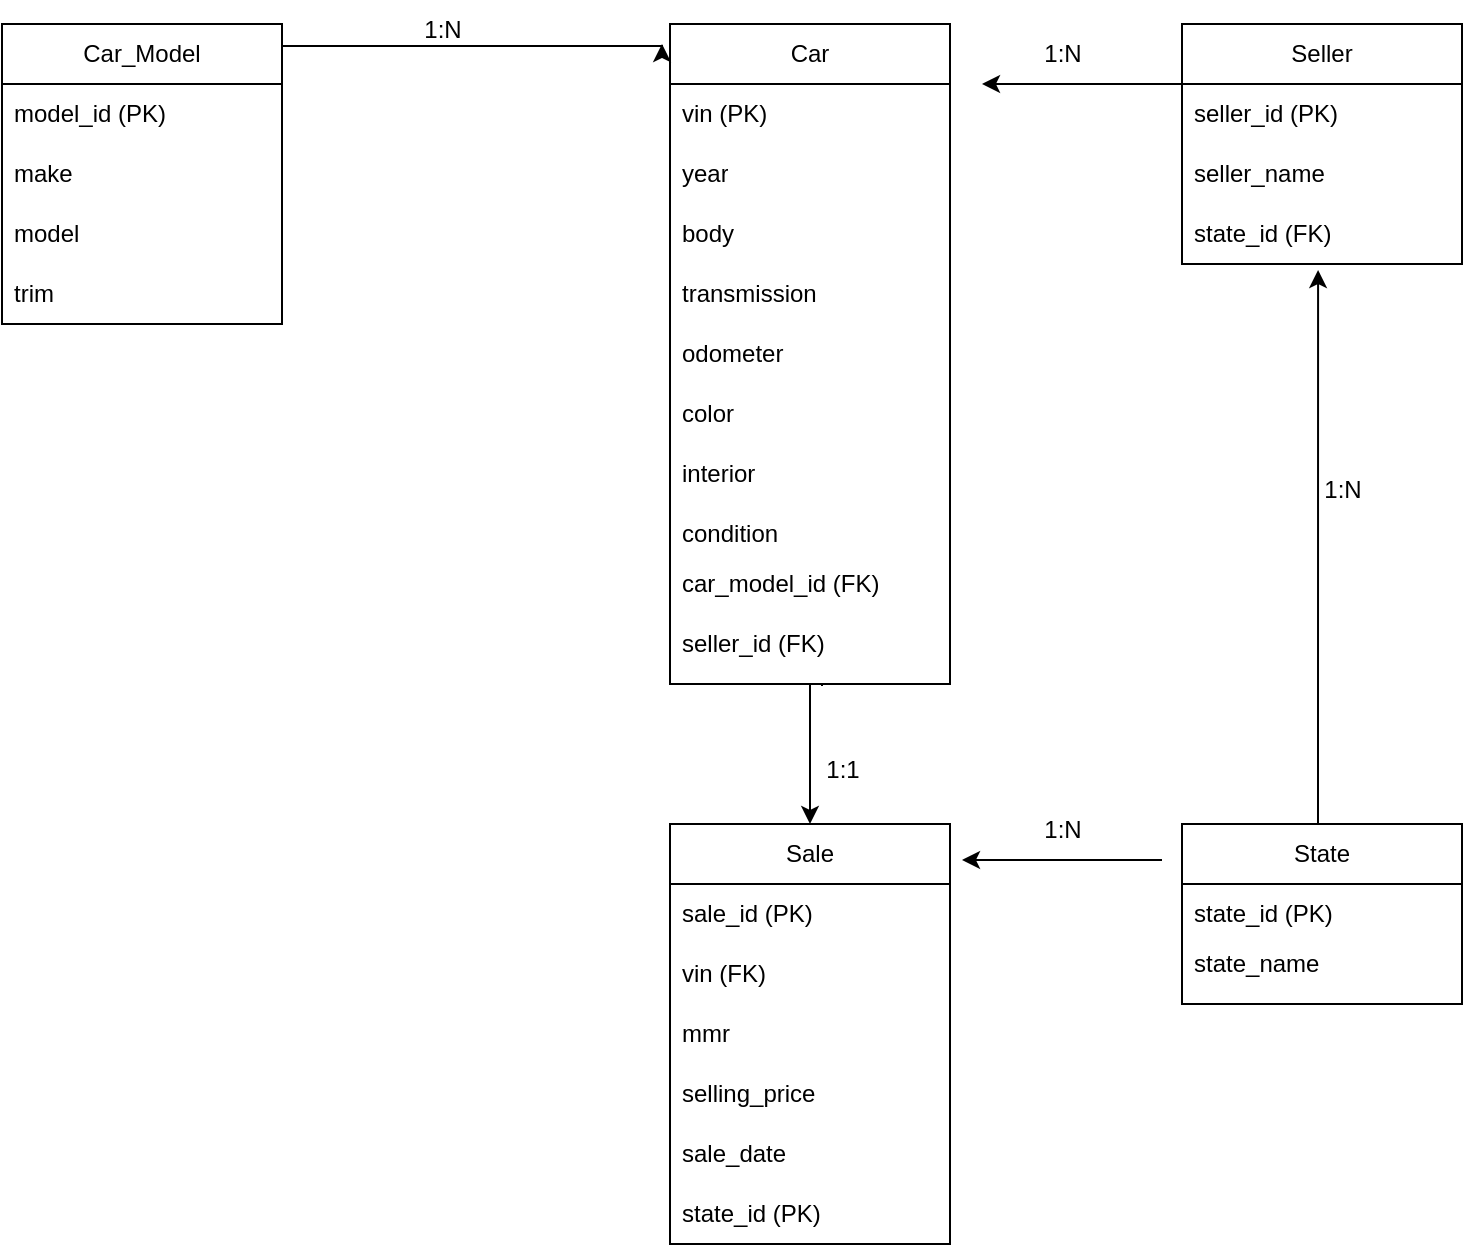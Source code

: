 <mxfile version="26.2.12">
  <diagram name="Página-1" id="eV_OejcdS2uHLASWV4VN">
    <mxGraphModel dx="1428" dy="743" grid="1" gridSize="10" guides="1" tooltips="1" connect="1" arrows="1" fold="1" page="1" pageScale="1" pageWidth="827" pageHeight="1169" math="0" shadow="0">
      <root>
        <mxCell id="0" />
        <mxCell id="1" parent="0" />
        <mxCell id="UsK_5M71DSud3bm8x5dl-2" value="Car_Model" style="swimlane;fontStyle=0;childLayout=stackLayout;horizontal=1;startSize=30;horizontalStack=0;resizeParent=1;resizeParentMax=0;resizeLast=0;collapsible=1;marginBottom=0;whiteSpace=wrap;html=1;" vertex="1" parent="1">
          <mxGeometry x="10" y="40" width="140" height="150" as="geometry" />
        </mxCell>
        <mxCell id="UsK_5M71DSud3bm8x5dl-3" value="&lt;div style=&quot;background-color: transparent; font-family: sans-serif;&quot;&gt;&lt;font style=&quot;color: light-dark(rgb(0, 0, 0), rgb(255, 255, 255));&quot;&gt;model_id (PK)&lt;/font&gt;&lt;/div&gt;" style="text;strokeColor=none;fillColor=none;align=left;verticalAlign=middle;spacingLeft=4;spacingRight=4;overflow=hidden;points=[[0,0.5],[1,0.5]];portConstraint=eastwest;rotatable=0;whiteSpace=wrap;html=1;" vertex="1" parent="UsK_5M71DSud3bm8x5dl-2">
          <mxGeometry y="30" width="140" height="30" as="geometry" />
        </mxCell>
        <mxCell id="UsK_5M71DSud3bm8x5dl-4" value="make" style="text;strokeColor=none;fillColor=none;align=left;verticalAlign=middle;spacingLeft=4;spacingRight=4;overflow=hidden;points=[[0,0.5],[1,0.5]];portConstraint=eastwest;rotatable=0;whiteSpace=wrap;html=1;" vertex="1" parent="UsK_5M71DSud3bm8x5dl-2">
          <mxGeometry y="60" width="140" height="30" as="geometry" />
        </mxCell>
        <mxCell id="UsK_5M71DSud3bm8x5dl-5" value="model" style="text;strokeColor=none;fillColor=none;align=left;verticalAlign=middle;spacingLeft=4;spacingRight=4;overflow=hidden;points=[[0,0.5],[1,0.5]];portConstraint=eastwest;rotatable=0;whiteSpace=wrap;html=1;" vertex="1" parent="UsK_5M71DSud3bm8x5dl-2">
          <mxGeometry y="90" width="140" height="30" as="geometry" />
        </mxCell>
        <mxCell id="UsK_5M71DSud3bm8x5dl-6" value="trim" style="text;strokeColor=none;fillColor=none;align=left;verticalAlign=middle;spacingLeft=4;spacingRight=4;overflow=hidden;points=[[0,0.5],[1,0.5]];portConstraint=eastwest;rotatable=0;whiteSpace=wrap;html=1;" vertex="1" parent="UsK_5M71DSud3bm8x5dl-2">
          <mxGeometry y="120" width="140" height="30" as="geometry" />
        </mxCell>
        <mxCell id="UsK_5M71DSud3bm8x5dl-7" value="Car" style="swimlane;fontStyle=0;childLayout=stackLayout;horizontal=1;startSize=30;horizontalStack=0;resizeParent=1;resizeParentMax=0;resizeLast=0;collapsible=1;marginBottom=0;whiteSpace=wrap;html=1;" vertex="1" parent="1">
          <mxGeometry x="344" y="40" width="140" height="330" as="geometry" />
        </mxCell>
        <mxCell id="UsK_5M71DSud3bm8x5dl-8" value="&lt;div style=&quot;background-color: transparent; font-family: sans-serif;&quot;&gt;&lt;font style=&quot;color: light-dark(rgb(0, 0, 0), rgb(255, 255, 255));&quot;&gt;vin (PK)&lt;/font&gt;&lt;/div&gt;" style="text;strokeColor=none;fillColor=none;align=left;verticalAlign=middle;spacingLeft=4;spacingRight=4;overflow=hidden;points=[[0,0.5],[1,0.5]];portConstraint=eastwest;rotatable=0;whiteSpace=wrap;html=1;" vertex="1" parent="UsK_5M71DSud3bm8x5dl-7">
          <mxGeometry y="30" width="140" height="30" as="geometry" />
        </mxCell>
        <mxCell id="UsK_5M71DSud3bm8x5dl-9" value="year" style="text;strokeColor=none;fillColor=none;align=left;verticalAlign=middle;spacingLeft=4;spacingRight=4;overflow=hidden;points=[[0,0.5],[1,0.5]];portConstraint=eastwest;rotatable=0;whiteSpace=wrap;html=1;" vertex="1" parent="UsK_5M71DSud3bm8x5dl-7">
          <mxGeometry y="60" width="140" height="30" as="geometry" />
        </mxCell>
        <mxCell id="UsK_5M71DSud3bm8x5dl-10" value="body" style="text;strokeColor=none;fillColor=none;align=left;verticalAlign=middle;spacingLeft=4;spacingRight=4;overflow=hidden;points=[[0,0.5],[1,0.5]];portConstraint=eastwest;rotatable=0;whiteSpace=wrap;html=1;" vertex="1" parent="UsK_5M71DSud3bm8x5dl-7">
          <mxGeometry y="90" width="140" height="30" as="geometry" />
        </mxCell>
        <mxCell id="UsK_5M71DSud3bm8x5dl-11" value="transmission" style="text;strokeColor=none;fillColor=none;align=left;verticalAlign=middle;spacingLeft=4;spacingRight=4;overflow=hidden;points=[[0,0.5],[1,0.5]];portConstraint=eastwest;rotatable=0;whiteSpace=wrap;html=1;" vertex="1" parent="UsK_5M71DSud3bm8x5dl-7">
          <mxGeometry y="120" width="140" height="30" as="geometry" />
        </mxCell>
        <mxCell id="UsK_5M71DSud3bm8x5dl-22" value="odometer" style="text;strokeColor=none;fillColor=none;align=left;verticalAlign=middle;spacingLeft=4;spacingRight=4;overflow=hidden;points=[[0,0.5],[1,0.5]];portConstraint=eastwest;rotatable=0;whiteSpace=wrap;html=1;" vertex="1" parent="UsK_5M71DSud3bm8x5dl-7">
          <mxGeometry y="150" width="140" height="30" as="geometry" />
        </mxCell>
        <mxCell id="UsK_5M71DSud3bm8x5dl-23" value="color" style="text;strokeColor=none;fillColor=none;align=left;verticalAlign=middle;spacingLeft=4;spacingRight=4;overflow=hidden;points=[[0,0.5],[1,0.5]];portConstraint=eastwest;rotatable=0;whiteSpace=wrap;html=1;" vertex="1" parent="UsK_5M71DSud3bm8x5dl-7">
          <mxGeometry y="180" width="140" height="30" as="geometry" />
        </mxCell>
        <mxCell id="UsK_5M71DSud3bm8x5dl-24" value="interior" style="text;strokeColor=none;fillColor=none;align=left;verticalAlign=middle;spacingLeft=4;spacingRight=4;overflow=hidden;points=[[0,0.5],[1,0.5]];portConstraint=eastwest;rotatable=0;whiteSpace=wrap;html=1;" vertex="1" parent="UsK_5M71DSud3bm8x5dl-7">
          <mxGeometry y="210" width="140" height="30" as="geometry" />
        </mxCell>
        <mxCell id="UsK_5M71DSud3bm8x5dl-25" value="condition" style="text;strokeColor=none;fillColor=none;align=left;verticalAlign=middle;spacingLeft=4;spacingRight=4;overflow=hidden;points=[[0,0.5],[1,0.5]];portConstraint=eastwest;rotatable=0;whiteSpace=wrap;html=1;" vertex="1" parent="UsK_5M71DSud3bm8x5dl-7">
          <mxGeometry y="240" width="140" height="30" as="geometry" />
        </mxCell>
        <mxCell id="UsK_5M71DSud3bm8x5dl-26" value="&lt;div&gt;car_model_id (FK)&lt;/div&gt;&lt;div&gt;&lt;br&gt;&lt;/div&gt;" style="text;strokeColor=none;fillColor=none;align=left;verticalAlign=middle;spacingLeft=4;spacingRight=4;overflow=hidden;points=[[0,0.5],[1,0.5]];portConstraint=eastwest;rotatable=0;whiteSpace=wrap;html=1;fontFamily=Helvetica;fontSize=12;fontColor=default;" vertex="1" parent="UsK_5M71DSud3bm8x5dl-7">
          <mxGeometry y="270" width="140" height="30" as="geometry" />
        </mxCell>
        <mxCell id="UsK_5M71DSud3bm8x5dl-27" value="&lt;div&gt;seller_id (FK)&lt;/div&gt;&lt;div&gt;&lt;br&gt;&lt;/div&gt;" style="text;strokeColor=none;fillColor=none;align=left;verticalAlign=middle;spacingLeft=4;spacingRight=4;overflow=hidden;points=[[0,0.5],[1,0.5]];portConstraint=eastwest;rotatable=0;whiteSpace=wrap;html=1;fontFamily=Helvetica;fontSize=12;fontColor=default;" vertex="1" parent="UsK_5M71DSud3bm8x5dl-7">
          <mxGeometry y="300" width="140" height="30" as="geometry" />
        </mxCell>
        <mxCell id="UsK_5M71DSud3bm8x5dl-44" style="edgeStyle=orthogonalEdgeStyle;rounded=0;orthogonalLoop=1;jettySize=auto;html=1;exitX=0;exitY=0.25;exitDx=0;exitDy=0;" edge="1" parent="1" source="UsK_5M71DSud3bm8x5dl-12">
          <mxGeometry relative="1" as="geometry">
            <mxPoint x="500" y="70" as="targetPoint" />
          </mxGeometry>
        </mxCell>
        <mxCell id="UsK_5M71DSud3bm8x5dl-12" value="Seller" style="swimlane;fontStyle=0;childLayout=stackLayout;horizontal=1;startSize=30;horizontalStack=0;resizeParent=1;resizeParentMax=0;resizeLast=0;collapsible=1;marginBottom=0;whiteSpace=wrap;html=1;" vertex="1" parent="1">
          <mxGeometry x="600" y="40" width="140" height="120" as="geometry" />
        </mxCell>
        <mxCell id="UsK_5M71DSud3bm8x5dl-13" value="&lt;div style=&quot;background-color: transparent; font-family: sans-serif;&quot;&gt;&lt;font style=&quot;color: light-dark(rgb(0, 0, 0), rgb(255, 255, 255));&quot;&gt;seller_id (PK)&lt;/font&gt;&lt;/div&gt;" style="text;strokeColor=none;fillColor=none;align=left;verticalAlign=middle;spacingLeft=4;spacingRight=4;overflow=hidden;points=[[0,0.5],[1,0.5]];portConstraint=eastwest;rotatable=0;whiteSpace=wrap;html=1;" vertex="1" parent="UsK_5M71DSud3bm8x5dl-12">
          <mxGeometry y="30" width="140" height="30" as="geometry" />
        </mxCell>
        <mxCell id="UsK_5M71DSud3bm8x5dl-14" value="seller_name" style="text;strokeColor=none;fillColor=none;align=left;verticalAlign=middle;spacingLeft=4;spacingRight=4;overflow=hidden;points=[[0,0.5],[1,0.5]];portConstraint=eastwest;rotatable=0;whiteSpace=wrap;html=1;" vertex="1" parent="UsK_5M71DSud3bm8x5dl-12">
          <mxGeometry y="60" width="140" height="30" as="geometry" />
        </mxCell>
        <mxCell id="UsK_5M71DSud3bm8x5dl-15" value="state_id (FK)" style="text;strokeColor=none;fillColor=none;align=left;verticalAlign=middle;spacingLeft=4;spacingRight=4;overflow=hidden;points=[[0,0.5],[1,0.5]];portConstraint=eastwest;rotatable=0;whiteSpace=wrap;html=1;" vertex="1" parent="UsK_5M71DSud3bm8x5dl-12">
          <mxGeometry y="90" width="140" height="30" as="geometry" />
        </mxCell>
        <mxCell id="UsK_5M71DSud3bm8x5dl-17" value="Sale" style="swimlane;fontStyle=0;childLayout=stackLayout;horizontal=1;startSize=30;horizontalStack=0;resizeParent=1;resizeParentMax=0;resizeLast=0;collapsible=1;marginBottom=0;whiteSpace=wrap;html=1;" vertex="1" parent="1">
          <mxGeometry x="344" y="440" width="140" height="210" as="geometry" />
        </mxCell>
        <mxCell id="UsK_5M71DSud3bm8x5dl-18" value="&lt;div style=&quot;background-color: transparent; font-family: sans-serif;&quot;&gt;&lt;font style=&quot;color: light-dark(rgb(0, 0, 0), rgb(255, 255, 255));&quot;&gt;sale_id (PK)&lt;/font&gt;&lt;/div&gt;" style="text;strokeColor=none;fillColor=none;align=left;verticalAlign=middle;spacingLeft=4;spacingRight=4;overflow=hidden;points=[[0,0.5],[1,0.5]];portConstraint=eastwest;rotatable=0;whiteSpace=wrap;html=1;" vertex="1" parent="UsK_5M71DSud3bm8x5dl-17">
          <mxGeometry y="30" width="140" height="30" as="geometry" />
        </mxCell>
        <mxCell id="UsK_5M71DSud3bm8x5dl-19" value="vin (FK)" style="text;strokeColor=none;fillColor=none;align=left;verticalAlign=middle;spacingLeft=4;spacingRight=4;overflow=hidden;points=[[0,0.5],[1,0.5]];portConstraint=eastwest;rotatable=0;whiteSpace=wrap;html=1;" vertex="1" parent="UsK_5M71DSud3bm8x5dl-17">
          <mxGeometry y="60" width="140" height="30" as="geometry" />
        </mxCell>
        <mxCell id="UsK_5M71DSud3bm8x5dl-20" value="mmr" style="text;strokeColor=none;fillColor=none;align=left;verticalAlign=middle;spacingLeft=4;spacingRight=4;overflow=hidden;points=[[0,0.5],[1,0.5]];portConstraint=eastwest;rotatable=0;whiteSpace=wrap;html=1;" vertex="1" parent="UsK_5M71DSud3bm8x5dl-17">
          <mxGeometry y="90" width="140" height="30" as="geometry" />
        </mxCell>
        <mxCell id="UsK_5M71DSud3bm8x5dl-21" value="selling_price" style="text;strokeColor=none;fillColor=none;align=left;verticalAlign=middle;spacingLeft=4;spacingRight=4;overflow=hidden;points=[[0,0.5],[1,0.5]];portConstraint=eastwest;rotatable=0;whiteSpace=wrap;html=1;" vertex="1" parent="UsK_5M71DSud3bm8x5dl-17">
          <mxGeometry y="120" width="140" height="30" as="geometry" />
        </mxCell>
        <mxCell id="UsK_5M71DSud3bm8x5dl-32" value="sale_date" style="text;strokeColor=none;fillColor=none;align=left;verticalAlign=middle;spacingLeft=4;spacingRight=4;overflow=hidden;points=[[0,0.5],[1,0.5]];portConstraint=eastwest;rotatable=0;whiteSpace=wrap;html=1;" vertex="1" parent="UsK_5M71DSud3bm8x5dl-17">
          <mxGeometry y="150" width="140" height="30" as="geometry" />
        </mxCell>
        <mxCell id="UsK_5M71DSud3bm8x5dl-33" value="state_id (PK)" style="text;strokeColor=none;fillColor=none;align=left;verticalAlign=middle;spacingLeft=4;spacingRight=4;overflow=hidden;points=[[0,0.5],[1,0.5]];portConstraint=eastwest;rotatable=0;whiteSpace=wrap;html=1;" vertex="1" parent="UsK_5M71DSud3bm8x5dl-17">
          <mxGeometry y="180" width="140" height="30" as="geometry" />
        </mxCell>
        <mxCell id="UsK_5M71DSud3bm8x5dl-28" value="State" style="swimlane;fontStyle=0;childLayout=stackLayout;horizontal=1;startSize=30;horizontalStack=0;resizeParent=1;resizeParentMax=0;resizeLast=0;collapsible=1;marginBottom=0;whiteSpace=wrap;html=1;" vertex="1" parent="1">
          <mxGeometry x="600" y="440" width="140" height="90" as="geometry" />
        </mxCell>
        <mxCell id="UsK_5M71DSud3bm8x5dl-29" value="&lt;div style=&quot;background-color: transparent; font-family: sans-serif;&quot;&gt;&lt;font style=&quot;color: light-dark(rgb(0, 0, 0), rgb(255, 255, 255));&quot;&gt;state_id (PK)&lt;/font&gt;&lt;/div&gt;" style="text;strokeColor=none;fillColor=none;align=left;verticalAlign=middle;spacingLeft=4;spacingRight=4;overflow=hidden;points=[[0,0.5],[1,0.5]];portConstraint=eastwest;rotatable=0;whiteSpace=wrap;html=1;" vertex="1" parent="UsK_5M71DSud3bm8x5dl-28">
          <mxGeometry y="30" width="140" height="30" as="geometry" />
        </mxCell>
        <mxCell id="UsK_5M71DSud3bm8x5dl-30" value="state_name&lt;div&gt;&lt;br&gt;&lt;/div&gt;" style="text;strokeColor=none;fillColor=none;align=left;verticalAlign=middle;spacingLeft=4;spacingRight=4;overflow=hidden;points=[[0,0.5],[1,0.5]];portConstraint=eastwest;rotatable=0;whiteSpace=wrap;html=1;" vertex="1" parent="UsK_5M71DSud3bm8x5dl-28">
          <mxGeometry y="60" width="140" height="30" as="geometry" />
        </mxCell>
        <mxCell id="UsK_5M71DSud3bm8x5dl-34" style="edgeStyle=orthogonalEdgeStyle;rounded=0;orthogonalLoop=1;jettySize=auto;html=1;exitX=1;exitY=0;exitDx=0;exitDy=0;" edge="1" parent="1">
          <mxGeometry relative="1" as="geometry">
            <mxPoint x="150" y="50" as="sourcePoint" />
            <mxPoint x="340" y="50" as="targetPoint" />
            <Array as="points">
              <mxPoint x="150" y="51" />
            </Array>
          </mxGeometry>
        </mxCell>
        <mxCell id="UsK_5M71DSud3bm8x5dl-36" value="1:N" style="text;html=1;align=center;verticalAlign=middle;resizable=0;points=[];autosize=1;strokeColor=none;fillColor=none;" vertex="1" parent="1">
          <mxGeometry x="210" y="28" width="40" height="30" as="geometry" />
        </mxCell>
        <mxCell id="UsK_5M71DSud3bm8x5dl-37" value="1:N" style="text;html=1;align=center;verticalAlign=middle;resizable=0;points=[];autosize=1;strokeColor=none;fillColor=none;" vertex="1" parent="1">
          <mxGeometry x="520" y="40" width="40" height="30" as="geometry" />
        </mxCell>
        <mxCell id="UsK_5M71DSud3bm8x5dl-38" style="edgeStyle=orthogonalEdgeStyle;rounded=0;orthogonalLoop=1;jettySize=auto;html=1;entryX=0.5;entryY=0;entryDx=0;entryDy=0;" edge="1" parent="1" target="UsK_5M71DSud3bm8x5dl-17">
          <mxGeometry relative="1" as="geometry">
            <mxPoint x="420" y="371" as="sourcePoint" />
            <Array as="points">
              <mxPoint x="420" y="370" />
              <mxPoint x="414" y="370" />
            </Array>
          </mxGeometry>
        </mxCell>
        <mxCell id="UsK_5M71DSud3bm8x5dl-39" value="1:1" style="text;html=1;align=center;verticalAlign=middle;resizable=0;points=[];autosize=1;strokeColor=none;fillColor=none;" vertex="1" parent="1">
          <mxGeometry x="410" y="398" width="40" height="30" as="geometry" />
        </mxCell>
        <mxCell id="UsK_5M71DSud3bm8x5dl-41" value="1:N" style="text;html=1;align=center;verticalAlign=middle;resizable=0;points=[];autosize=1;strokeColor=none;fillColor=none;" vertex="1" parent="1">
          <mxGeometry x="520" y="428" width="40" height="30" as="geometry" />
        </mxCell>
        <mxCell id="UsK_5M71DSud3bm8x5dl-42" style="edgeStyle=orthogonalEdgeStyle;rounded=0;orthogonalLoop=1;jettySize=auto;html=1;exitX=0.5;exitY=0;exitDx=0;exitDy=0;entryX=0.486;entryY=1.1;entryDx=0;entryDy=0;entryPerimeter=0;" edge="1" parent="1" source="UsK_5M71DSud3bm8x5dl-28" target="UsK_5M71DSud3bm8x5dl-15">
          <mxGeometry relative="1" as="geometry">
            <Array as="points">
              <mxPoint x="668" y="440" />
            </Array>
          </mxGeometry>
        </mxCell>
        <mxCell id="UsK_5M71DSud3bm8x5dl-43" value="1:N" style="text;html=1;align=center;verticalAlign=middle;resizable=0;points=[];autosize=1;strokeColor=none;fillColor=none;" vertex="1" parent="1">
          <mxGeometry x="660" y="258" width="40" height="30" as="geometry" />
        </mxCell>
        <mxCell id="UsK_5M71DSud3bm8x5dl-46" style="edgeStyle=orthogonalEdgeStyle;rounded=0;orthogonalLoop=1;jettySize=auto;html=1;exitX=0;exitY=0.25;exitDx=0;exitDy=0;" edge="1" parent="1">
          <mxGeometry relative="1" as="geometry">
            <mxPoint x="490" y="458" as="targetPoint" />
            <mxPoint x="590" y="458" as="sourcePoint" />
          </mxGeometry>
        </mxCell>
      </root>
    </mxGraphModel>
  </diagram>
</mxfile>
